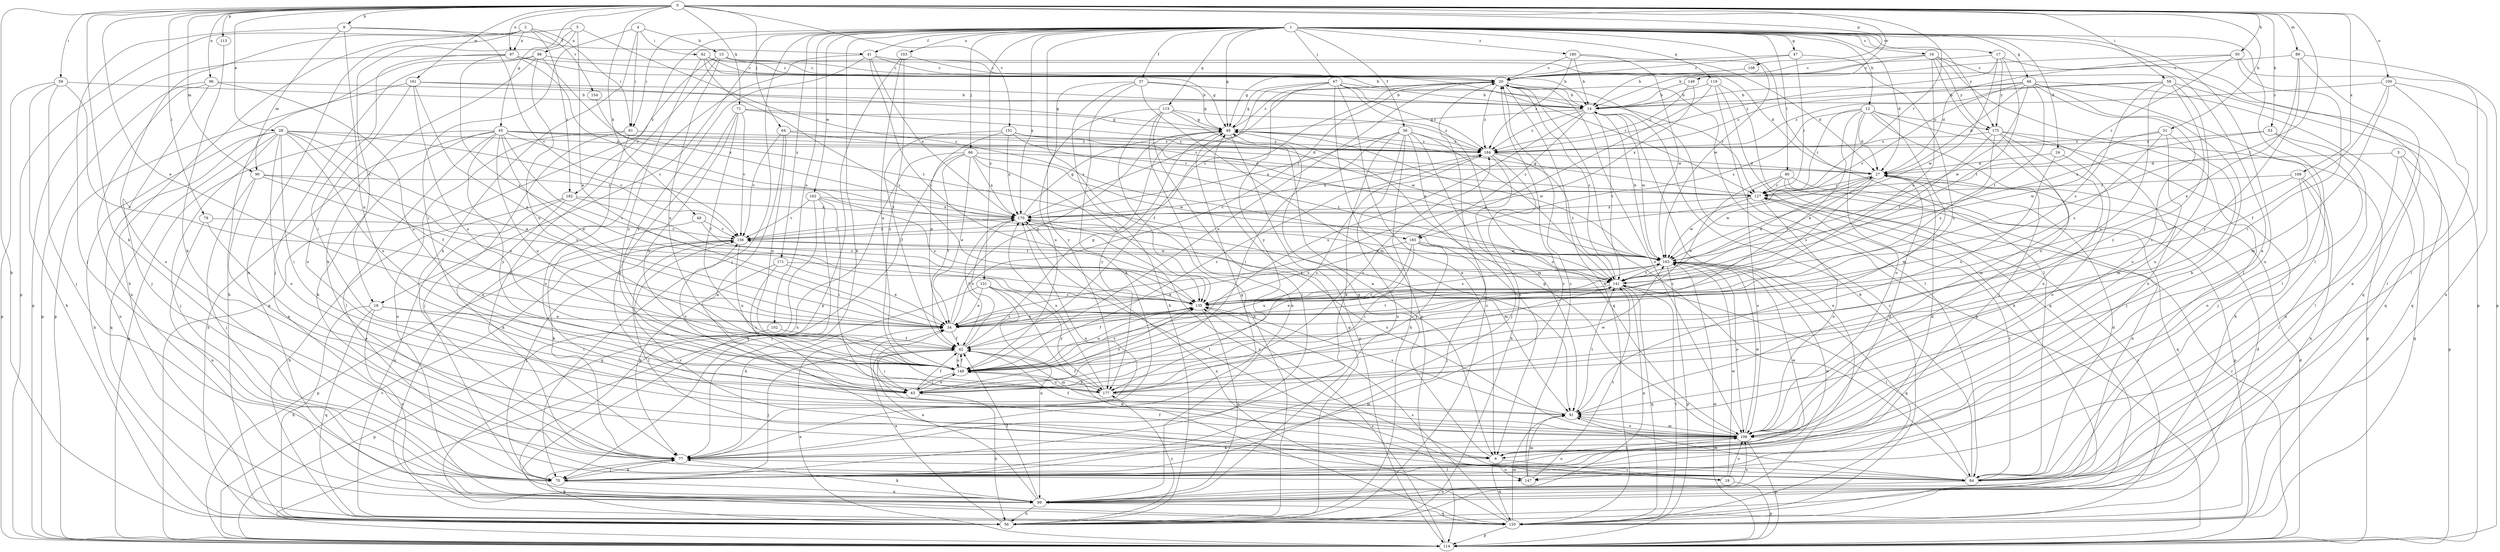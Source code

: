 strict digraph  {
0;
1;
2;
3;
4;
5;
6;
9;
12;
13;
14;
16;
17;
18;
19;
20;
24;
27;
28;
34;
36;
37;
41;
42;
45;
46;
47;
48;
49;
50;
51;
53;
56;
58;
59;
61;
62;
63;
64;
66;
67;
70;
71;
77;
79;
80;
84;
89;
90;
91;
96;
97;
98;
99;
100;
102;
103;
106;
108;
113;
114;
115;
119;
120;
127;
131;
135;
141;
147;
148;
149;
151;
154;
156;
161;
162;
163;
169;
170;
171;
175;
177;
180;
182;
183;
184;
0 -> 9  [label=b];
0 -> 28  [label=e];
0 -> 34  [label=e];
0 -> 45  [label=g];
0 -> 49  [label=h];
0 -> 50  [label=h];
0 -> 51  [label=h];
0 -> 53  [label=h];
0 -> 56  [label=h];
0 -> 58  [label=i];
0 -> 59  [label=i];
0 -> 64  [label=j];
0 -> 71  [label=k];
0 -> 77  [label=k];
0 -> 79  [label=l];
0 -> 89  [label=m];
0 -> 90  [label=m];
0 -> 96  [label=n];
0 -> 97  [label=n];
0 -> 100  [label=o];
0 -> 108  [label=p];
0 -> 113  [label=p];
0 -> 127  [label=r];
0 -> 141  [label=t];
0 -> 149  [label=v];
0 -> 151  [label=v];
0 -> 161  [label=w];
0 -> 169  [label=x];
1 -> 6  [label=a];
1 -> 12  [label=b];
1 -> 16  [label=c];
1 -> 17  [label=c];
1 -> 18  [label=c];
1 -> 24  [label=d];
1 -> 27  [label=d];
1 -> 36  [label=f];
1 -> 37  [label=f];
1 -> 41  [label=f];
1 -> 46  [label=g];
1 -> 47  [label=g];
1 -> 48  [label=g];
1 -> 61  [label=i];
1 -> 66  [label=j];
1 -> 67  [label=j];
1 -> 70  [label=j];
1 -> 77  [label=k];
1 -> 80  [label=l];
1 -> 84  [label=l];
1 -> 102  [label=o];
1 -> 103  [label=o];
1 -> 115  [label=q];
1 -> 119  [label=q];
1 -> 131  [label=s];
1 -> 135  [label=s];
1 -> 147  [label=u];
1 -> 162  [label=w];
1 -> 163  [label=w];
1 -> 170  [label=x];
1 -> 171  [label=y];
1 -> 175  [label=y];
1 -> 180  [label=z];
1 -> 182  [label=z];
2 -> 18  [label=c];
2 -> 61  [label=i];
2 -> 97  [label=n];
2 -> 114  [label=p];
2 -> 147  [label=u];
2 -> 154  [label=v];
2 -> 182  [label=z];
3 -> 27  [label=d];
3 -> 114  [label=p];
3 -> 120  [label=q];
3 -> 147  [label=u];
4 -> 13  [label=b];
4 -> 61  [label=i];
4 -> 62  [label=i];
4 -> 63  [label=i];
4 -> 77  [label=k];
5 -> 34  [label=e];
5 -> 56  [label=h];
5 -> 98  [label=n];
5 -> 99  [label=n];
5 -> 183  [label=z];
6 -> 19  [label=c];
6 -> 27  [label=d];
6 -> 48  [label=g];
6 -> 120  [label=q];
6 -> 147  [label=u];
6 -> 163  [label=w];
9 -> 41  [label=f];
9 -> 70  [label=j];
9 -> 90  [label=m];
9 -> 148  [label=u];
9 -> 156  [label=v];
12 -> 27  [label=d];
12 -> 34  [label=e];
12 -> 56  [label=h];
12 -> 70  [label=j];
12 -> 91  [label=m];
12 -> 106  [label=o];
12 -> 127  [label=r];
12 -> 175  [label=y];
12 -> 183  [label=z];
13 -> 14  [label=b];
13 -> 20  [label=c];
13 -> 27  [label=d];
13 -> 84  [label=l];
13 -> 114  [label=p];
13 -> 148  [label=u];
14 -> 48  [label=g];
14 -> 99  [label=n];
14 -> 141  [label=t];
14 -> 148  [label=u];
14 -> 163  [label=w];
14 -> 183  [label=z];
14 -> 184  [label=z];
16 -> 14  [label=b];
16 -> 20  [label=c];
16 -> 84  [label=l];
16 -> 106  [label=o];
16 -> 114  [label=p];
16 -> 135  [label=s];
16 -> 175  [label=y];
17 -> 20  [label=c];
17 -> 120  [label=q];
17 -> 141  [label=t];
17 -> 163  [label=w];
17 -> 175  [label=y];
17 -> 184  [label=z];
18 -> 34  [label=e];
18 -> 56  [label=h];
18 -> 63  [label=i];
18 -> 99  [label=n];
18 -> 120  [label=q];
19 -> 42  [label=f];
19 -> 106  [label=o];
19 -> 114  [label=p];
19 -> 163  [label=w];
20 -> 14  [label=b];
20 -> 106  [label=o];
20 -> 114  [label=p];
20 -> 120  [label=q];
20 -> 148  [label=u];
20 -> 184  [label=z];
24 -> 27  [label=d];
24 -> 106  [label=o];
24 -> 148  [label=u];
27 -> 127  [label=r];
27 -> 135  [label=s];
27 -> 141  [label=t];
27 -> 163  [label=w];
28 -> 34  [label=e];
28 -> 42  [label=f];
28 -> 56  [label=h];
28 -> 63  [label=i];
28 -> 70  [label=j];
28 -> 99  [label=n];
28 -> 106  [label=o];
28 -> 120  [label=q];
28 -> 148  [label=u];
28 -> 156  [label=v];
28 -> 184  [label=z];
34 -> 20  [label=c];
34 -> 42  [label=f];
34 -> 48  [label=g];
34 -> 135  [label=s];
34 -> 141  [label=t];
36 -> 6  [label=a];
36 -> 56  [label=h];
36 -> 63  [label=i];
36 -> 77  [label=k];
36 -> 91  [label=m];
36 -> 99  [label=n];
36 -> 141  [label=t];
36 -> 170  [label=x];
36 -> 184  [label=z];
37 -> 14  [label=b];
37 -> 48  [label=g];
37 -> 56  [label=h];
37 -> 77  [label=k];
37 -> 91  [label=m];
37 -> 177  [label=y];
41 -> 20  [label=c];
41 -> 27  [label=d];
41 -> 120  [label=q];
41 -> 135  [label=s];
41 -> 170  [label=x];
41 -> 177  [label=y];
42 -> 48  [label=g];
42 -> 63  [label=i];
42 -> 70  [label=j];
42 -> 91  [label=m];
42 -> 148  [label=u];
42 -> 170  [label=x];
45 -> 27  [label=d];
45 -> 34  [label=e];
45 -> 56  [label=h];
45 -> 77  [label=k];
45 -> 84  [label=l];
45 -> 114  [label=p];
45 -> 127  [label=r];
45 -> 135  [label=s];
45 -> 141  [label=t];
45 -> 148  [label=u];
45 -> 177  [label=y];
45 -> 184  [label=z];
46 -> 14  [label=b];
46 -> 27  [label=d];
46 -> 77  [label=k];
46 -> 84  [label=l];
46 -> 106  [label=o];
46 -> 120  [label=q];
46 -> 141  [label=t];
46 -> 156  [label=v];
46 -> 163  [label=w];
46 -> 184  [label=z];
47 -> 20  [label=c];
47 -> 48  [label=g];
47 -> 127  [label=r];
47 -> 148  [label=u];
48 -> 20  [label=c];
48 -> 114  [label=p];
48 -> 163  [label=w];
48 -> 177  [label=y];
48 -> 184  [label=z];
49 -> 77  [label=k];
49 -> 141  [label=t];
49 -> 156  [label=v];
50 -> 20  [label=c];
50 -> 27  [label=d];
50 -> 63  [label=i];
50 -> 84  [label=l];
50 -> 127  [label=r];
51 -> 91  [label=m];
51 -> 106  [label=o];
51 -> 135  [label=s];
51 -> 163  [label=w];
51 -> 184  [label=z];
53 -> 70  [label=j];
53 -> 84  [label=l];
53 -> 170  [label=x];
53 -> 184  [label=z];
56 -> 20  [label=c];
56 -> 27  [label=d];
56 -> 34  [label=e];
56 -> 48  [label=g];
56 -> 77  [label=k];
56 -> 177  [label=y];
58 -> 14  [label=b];
58 -> 106  [label=o];
58 -> 120  [label=q];
58 -> 135  [label=s];
58 -> 148  [label=u];
58 -> 177  [label=y];
58 -> 184  [label=z];
59 -> 14  [label=b];
59 -> 34  [label=e];
59 -> 56  [label=h];
59 -> 70  [label=j];
59 -> 114  [label=p];
61 -> 70  [label=j];
61 -> 99  [label=n];
61 -> 106  [label=o];
61 -> 184  [label=z];
62 -> 20  [label=c];
62 -> 48  [label=g];
62 -> 127  [label=r];
62 -> 135  [label=s];
62 -> 177  [label=y];
63 -> 42  [label=f];
63 -> 56  [label=h];
63 -> 135  [label=s];
63 -> 148  [label=u];
63 -> 156  [label=v];
63 -> 184  [label=z];
64 -> 6  [label=a];
64 -> 127  [label=r];
64 -> 148  [label=u];
64 -> 156  [label=v];
64 -> 184  [label=z];
66 -> 27  [label=d];
66 -> 34  [label=e];
66 -> 42  [label=f];
66 -> 99  [label=n];
66 -> 120  [label=q];
66 -> 135  [label=s];
66 -> 163  [label=w];
66 -> 170  [label=x];
67 -> 6  [label=a];
67 -> 14  [label=b];
67 -> 42  [label=f];
67 -> 48  [label=g];
67 -> 106  [label=o];
67 -> 114  [label=p];
67 -> 127  [label=r];
67 -> 177  [label=y];
67 -> 184  [label=z];
70 -> 20  [label=c];
70 -> 77  [label=k];
70 -> 99  [label=n];
70 -> 106  [label=o];
70 -> 163  [label=w];
71 -> 42  [label=f];
71 -> 48  [label=g];
71 -> 106  [label=o];
71 -> 156  [label=v];
71 -> 163  [label=w];
71 -> 177  [label=y];
77 -> 27  [label=d];
77 -> 48  [label=g];
77 -> 70  [label=j];
77 -> 84  [label=l];
77 -> 170  [label=x];
79 -> 6  [label=a];
79 -> 99  [label=n];
79 -> 156  [label=v];
80 -> 34  [label=e];
80 -> 99  [label=n];
80 -> 106  [label=o];
80 -> 114  [label=p];
80 -> 120  [label=q];
80 -> 127  [label=r];
84 -> 14  [label=b];
84 -> 20  [label=c];
84 -> 27  [label=d];
84 -> 91  [label=m];
84 -> 99  [label=n];
84 -> 127  [label=r];
84 -> 156  [label=v];
84 -> 170  [label=x];
89 -> 20  [label=c];
89 -> 34  [label=e];
89 -> 99  [label=n];
89 -> 114  [label=p];
89 -> 177  [label=y];
90 -> 6  [label=a];
90 -> 34  [label=e];
90 -> 70  [label=j];
90 -> 127  [label=r];
90 -> 135  [label=s];
91 -> 106  [label=o];
91 -> 135  [label=s];
91 -> 141  [label=t];
96 -> 14  [label=b];
96 -> 70  [label=j];
96 -> 99  [label=n];
96 -> 114  [label=p];
96 -> 148  [label=u];
97 -> 14  [label=b];
97 -> 20  [label=c];
97 -> 63  [label=i];
97 -> 114  [label=p];
97 -> 135  [label=s];
97 -> 170  [label=x];
98 -> 20  [label=c];
98 -> 56  [label=h];
98 -> 70  [label=j];
98 -> 77  [label=k];
98 -> 141  [label=t];
98 -> 148  [label=u];
99 -> 34  [label=e];
99 -> 42  [label=f];
99 -> 56  [label=h];
99 -> 77  [label=k];
99 -> 106  [label=o];
99 -> 120  [label=q];
100 -> 14  [label=b];
100 -> 42  [label=f];
100 -> 84  [label=l];
100 -> 91  [label=m];
100 -> 99  [label=n];
102 -> 42  [label=f];
102 -> 114  [label=p];
103 -> 20  [label=c];
103 -> 114  [label=p];
103 -> 148  [label=u];
103 -> 177  [label=y];
106 -> 6  [label=a];
106 -> 42  [label=f];
106 -> 48  [label=g];
106 -> 77  [label=k];
106 -> 91  [label=m];
106 -> 114  [label=p];
106 -> 163  [label=w];
106 -> 170  [label=x];
108 -> 14  [label=b];
113 -> 77  [label=k];
114 -> 27  [label=d];
114 -> 34  [label=e];
114 -> 127  [label=r];
114 -> 135  [label=s];
114 -> 156  [label=v];
114 -> 163  [label=w];
115 -> 6  [label=a];
115 -> 48  [label=g];
115 -> 56  [label=h];
115 -> 70  [label=j];
115 -> 99  [label=n];
115 -> 148  [label=u];
115 -> 184  [label=z];
119 -> 14  [label=b];
119 -> 34  [label=e];
119 -> 56  [label=h];
119 -> 84  [label=l];
119 -> 120  [label=q];
120 -> 20  [label=c];
120 -> 91  [label=m];
120 -> 114  [label=p];
120 -> 127  [label=r];
120 -> 135  [label=s];
120 -> 141  [label=t];
120 -> 170  [label=x];
127 -> 48  [label=g];
127 -> 106  [label=o];
127 -> 163  [label=w];
127 -> 170  [label=x];
131 -> 34  [label=e];
131 -> 77  [label=k];
131 -> 99  [label=n];
131 -> 120  [label=q];
131 -> 135  [label=s];
131 -> 177  [label=y];
135 -> 34  [label=e];
135 -> 42  [label=f];
135 -> 99  [label=n];
135 -> 148  [label=u];
135 -> 163  [label=w];
141 -> 20  [label=c];
141 -> 27  [label=d];
141 -> 34  [label=e];
141 -> 63  [label=i];
141 -> 84  [label=l];
141 -> 99  [label=n];
141 -> 120  [label=q];
141 -> 135  [label=s];
147 -> 20  [label=c];
147 -> 91  [label=m];
147 -> 141  [label=t];
148 -> 42  [label=f];
148 -> 63  [label=i];
148 -> 135  [label=s];
148 -> 177  [label=y];
148 -> 184  [label=z];
149 -> 14  [label=b];
149 -> 170  [label=x];
149 -> 184  [label=z];
151 -> 34  [label=e];
151 -> 42  [label=f];
151 -> 141  [label=t];
151 -> 163  [label=w];
151 -> 170  [label=x];
151 -> 184  [label=z];
154 -> 170  [label=x];
156 -> 20  [label=c];
156 -> 70  [label=j];
156 -> 84  [label=l];
156 -> 114  [label=p];
156 -> 148  [label=u];
156 -> 163  [label=w];
156 -> 170  [label=x];
161 -> 14  [label=b];
161 -> 34  [label=e];
161 -> 48  [label=g];
161 -> 106  [label=o];
161 -> 114  [label=p];
161 -> 148  [label=u];
162 -> 63  [label=i];
162 -> 70  [label=j];
162 -> 120  [label=q];
162 -> 135  [label=s];
162 -> 156  [label=v];
162 -> 170  [label=x];
163 -> 14  [label=b];
163 -> 34  [label=e];
163 -> 106  [label=o];
163 -> 114  [label=p];
163 -> 120  [label=q];
163 -> 135  [label=s];
163 -> 141  [label=t];
163 -> 156  [label=v];
169 -> 84  [label=l];
169 -> 99  [label=n];
169 -> 106  [label=o];
169 -> 127  [label=r];
169 -> 135  [label=s];
170 -> 20  [label=c];
170 -> 42  [label=f];
170 -> 48  [label=g];
170 -> 84  [label=l];
170 -> 91  [label=m];
170 -> 156  [label=v];
171 -> 34  [label=e];
171 -> 63  [label=i];
171 -> 77  [label=k];
171 -> 141  [label=t];
175 -> 70  [label=j];
175 -> 91  [label=m];
175 -> 106  [label=o];
175 -> 114  [label=p];
175 -> 135  [label=s];
175 -> 141  [label=t];
175 -> 184  [label=z];
177 -> 42  [label=f];
177 -> 91  [label=m];
177 -> 148  [label=u];
177 -> 163  [label=w];
177 -> 170  [label=x];
177 -> 184  [label=z];
180 -> 14  [label=b];
180 -> 20  [label=c];
180 -> 84  [label=l];
180 -> 163  [label=w];
180 -> 184  [label=z];
182 -> 56  [label=h];
182 -> 77  [label=k];
182 -> 120  [label=q];
182 -> 135  [label=s];
182 -> 170  [label=x];
183 -> 63  [label=i];
183 -> 70  [label=j];
183 -> 135  [label=s];
183 -> 148  [label=u];
183 -> 163  [label=w];
183 -> 177  [label=y];
184 -> 27  [label=d];
184 -> 56  [label=h];
184 -> 70  [label=j];
184 -> 141  [label=t];
184 -> 170  [label=x];
}
